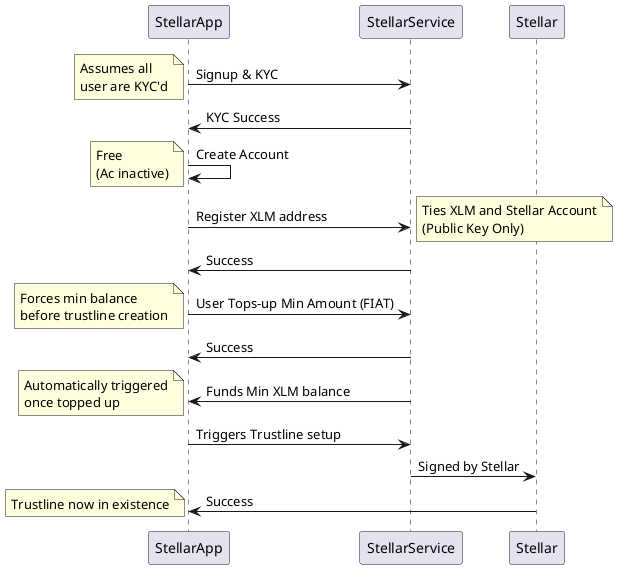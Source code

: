 @startuml


StellarApp -> StellarService: Signup & KYC
note left: Assumes all\nuser are KYC'd

StellarService -> StellarApp: KYC Success

StellarApp -> StellarApp: Create Account
note left: Free\n(Ac inactive)

StellarApp -> StellarService: Register XLM address
note right: Ties XLM and Stellar Account\n(Public Key Only)

StellarService -> StellarApp: Success

StellarApp -> StellarService: User Tops-up Min Amount (FIAT)
note left: Forces min balance\nbefore trustline creation

StellarService -> StellarApp: Success

StellarService -> StellarApp: Funds Min XLM balance
note left: Automatically triggered\nonce topped up

StellarApp -> StellarService: Triggers Trustline setup

StellarService -> Stellar: Signed by Stellar

Stellar -> StellarApp: Success
note left: Trustline now in existence


@enduml

